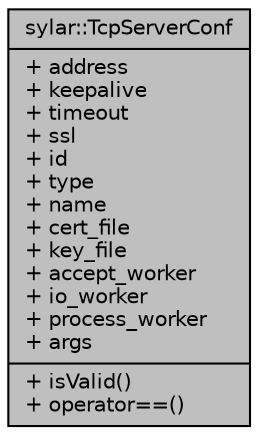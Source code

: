 digraph "sylar::TcpServerConf"
{
 // LATEX_PDF_SIZE
  edge [fontname="Helvetica",fontsize="10",labelfontname="Helvetica",labelfontsize="10"];
  node [fontname="Helvetica",fontsize="10",shape=record];
  Node1 [label="{sylar::TcpServerConf\n|+ address\l+ keepalive\l+ timeout\l+ ssl\l+ id\l+ type\l+ name\l+ cert_file\l+ key_file\l+ accept_worker\l+ io_worker\l+ process_worker\l+ args\l|+ isValid()\l+ operator==()\l}",height=0.2,width=0.4,color="black", fillcolor="grey75", style="filled", fontcolor="black",tooltip=" "];
}
